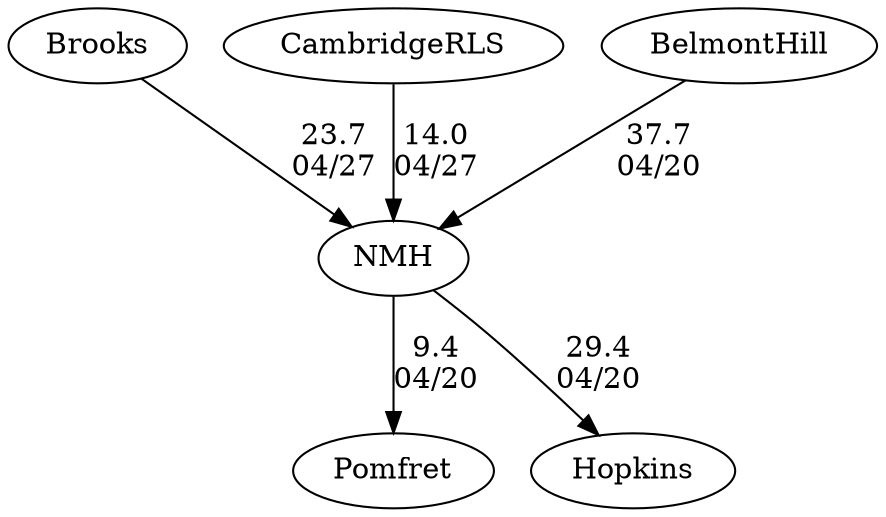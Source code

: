 digraph boys4foursNMH {Brooks [URL="boys4foursNMHBrooks.html"];Pomfret [URL="boys4foursNMHPomfret.html"];NMH [URL="boys4foursNMHNMH.html"];CambridgeRLS [URL="boys4foursNMHCambridgeRLS.html"];BelmontHill [URL="boys4foursNMHBelmontHill.html"];Hopkins [URL="boys4foursNMHHopkins.html"];BelmontHill -> NMH[label="37.7
04/20", weight="63", tooltip="NEIRA Boys ,Pomfret v. Belmont Hill, Northfield Mt. Hermon, Hopkins			
Distance: 1500M Conditions: Very light wind, perhaps slight crossing WSW tail at times of no more than 5MPH. Conditions similar throughout. No current. Comments: Race order: B4, B3, B2, B1. Thanks to BH, NMH, and Hopkins for a great day of racing.
None", URL="https://www.row2k.com/results/resultspage.cfm?UID=D6B986013DA22E26BC236F424721DEE8&cat=1", random="random"]; 
NMH -> Pomfret[label="9.4
04/20", weight="91", tooltip="NEIRA Boys ,Pomfret v. Belmont Hill, Northfield Mt. Hermon, Hopkins			
Distance: 1500M Conditions: Very light wind, perhaps slight crossing WSW tail at times of no more than 5MPH. Conditions similar throughout. No current. Comments: Race order: B4, B3, B2, B1. Thanks to BH, NMH, and Hopkins for a great day of racing.
None", URL="https://www.row2k.com/results/resultspage.cfm?UID=D6B986013DA22E26BC236F424721DEE8&cat=1", random="random"]; 
NMH -> Hopkins[label="29.4
04/20", weight="71", tooltip="NEIRA Boys ,Pomfret v. Belmont Hill, Northfield Mt. Hermon, Hopkins			
Distance: 1500M Conditions: Very light wind, perhaps slight crossing WSW tail at times of no more than 5MPH. Conditions similar throughout. No current. Comments: Race order: B4, B3, B2, B1. Thanks to BH, NMH, and Hopkins for a great day of racing.
None", URL="https://www.row2k.com/results/resultspage.cfm?UID=D6B986013DA22E26BC236F424721DEE8&cat=1", random="random"]; 
Brooks -> NMH[label="23.7
04/27", weight="77", tooltip="NEIRA Boys & Girls Fours,Brooks vs NMH, Middlesex and CRLS			
Distance: 1500m Conditions: Conditions evolved from a slight headwind with flat water to a 12-15 mph cross headwind with significant chop in the middle 500m. Races were 4-3-2-1-5. Times should bet be compared between events. Comments: Thank you to our guests for our first bog day using the new facility! Good luck this season and hope to see you at NEIRAs.
None", URL="https://www.row2k.com/results/resultspage.cfm?UID=DA7A1EFD458CB4B765258C3FD9635963&cat=5", random="random"]; 
CambridgeRLS -> NMH[label="14.0
04/27", weight="86", tooltip="NEIRA Boys & Girls Fours,Brooks vs NMH, Middlesex and CRLS			
Distance: 1500m Conditions: Conditions evolved from a slight headwind with flat water to a 12-15 mph cross headwind with significant chop in the middle 500m. Races were 4-3-2-1-5. Times should bet be compared between events. Comments: Thank you to our guests for our first bog day using the new facility! Good luck this season and hope to see you at NEIRAs.
None", URL="https://www.row2k.com/results/resultspage.cfm?UID=DA7A1EFD458CB4B765258C3FD9635963&cat=5", random="random"]}
